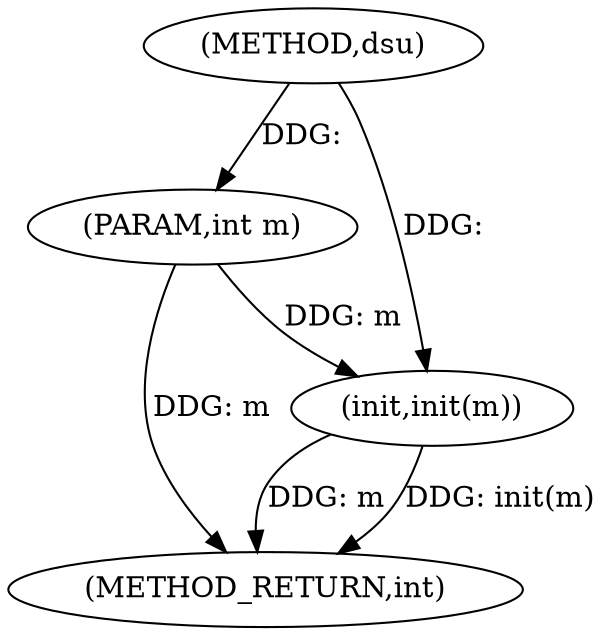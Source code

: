digraph "dsu" {  
"1000111" [label = "(METHOD,dsu)" ]
"1000116" [label = "(METHOD_RETURN,int)" ]
"1000112" [label = "(PARAM,int m)" ]
"1000114" [label = "(init,init(m))" ]
  "1000112" -> "1000116"  [ label = "DDG: m"] 
  "1000114" -> "1000116"  [ label = "DDG: m"] 
  "1000114" -> "1000116"  [ label = "DDG: init(m)"] 
  "1000111" -> "1000112"  [ label = "DDG: "] 
  "1000112" -> "1000114"  [ label = "DDG: m"] 
  "1000111" -> "1000114"  [ label = "DDG: "] 
}
